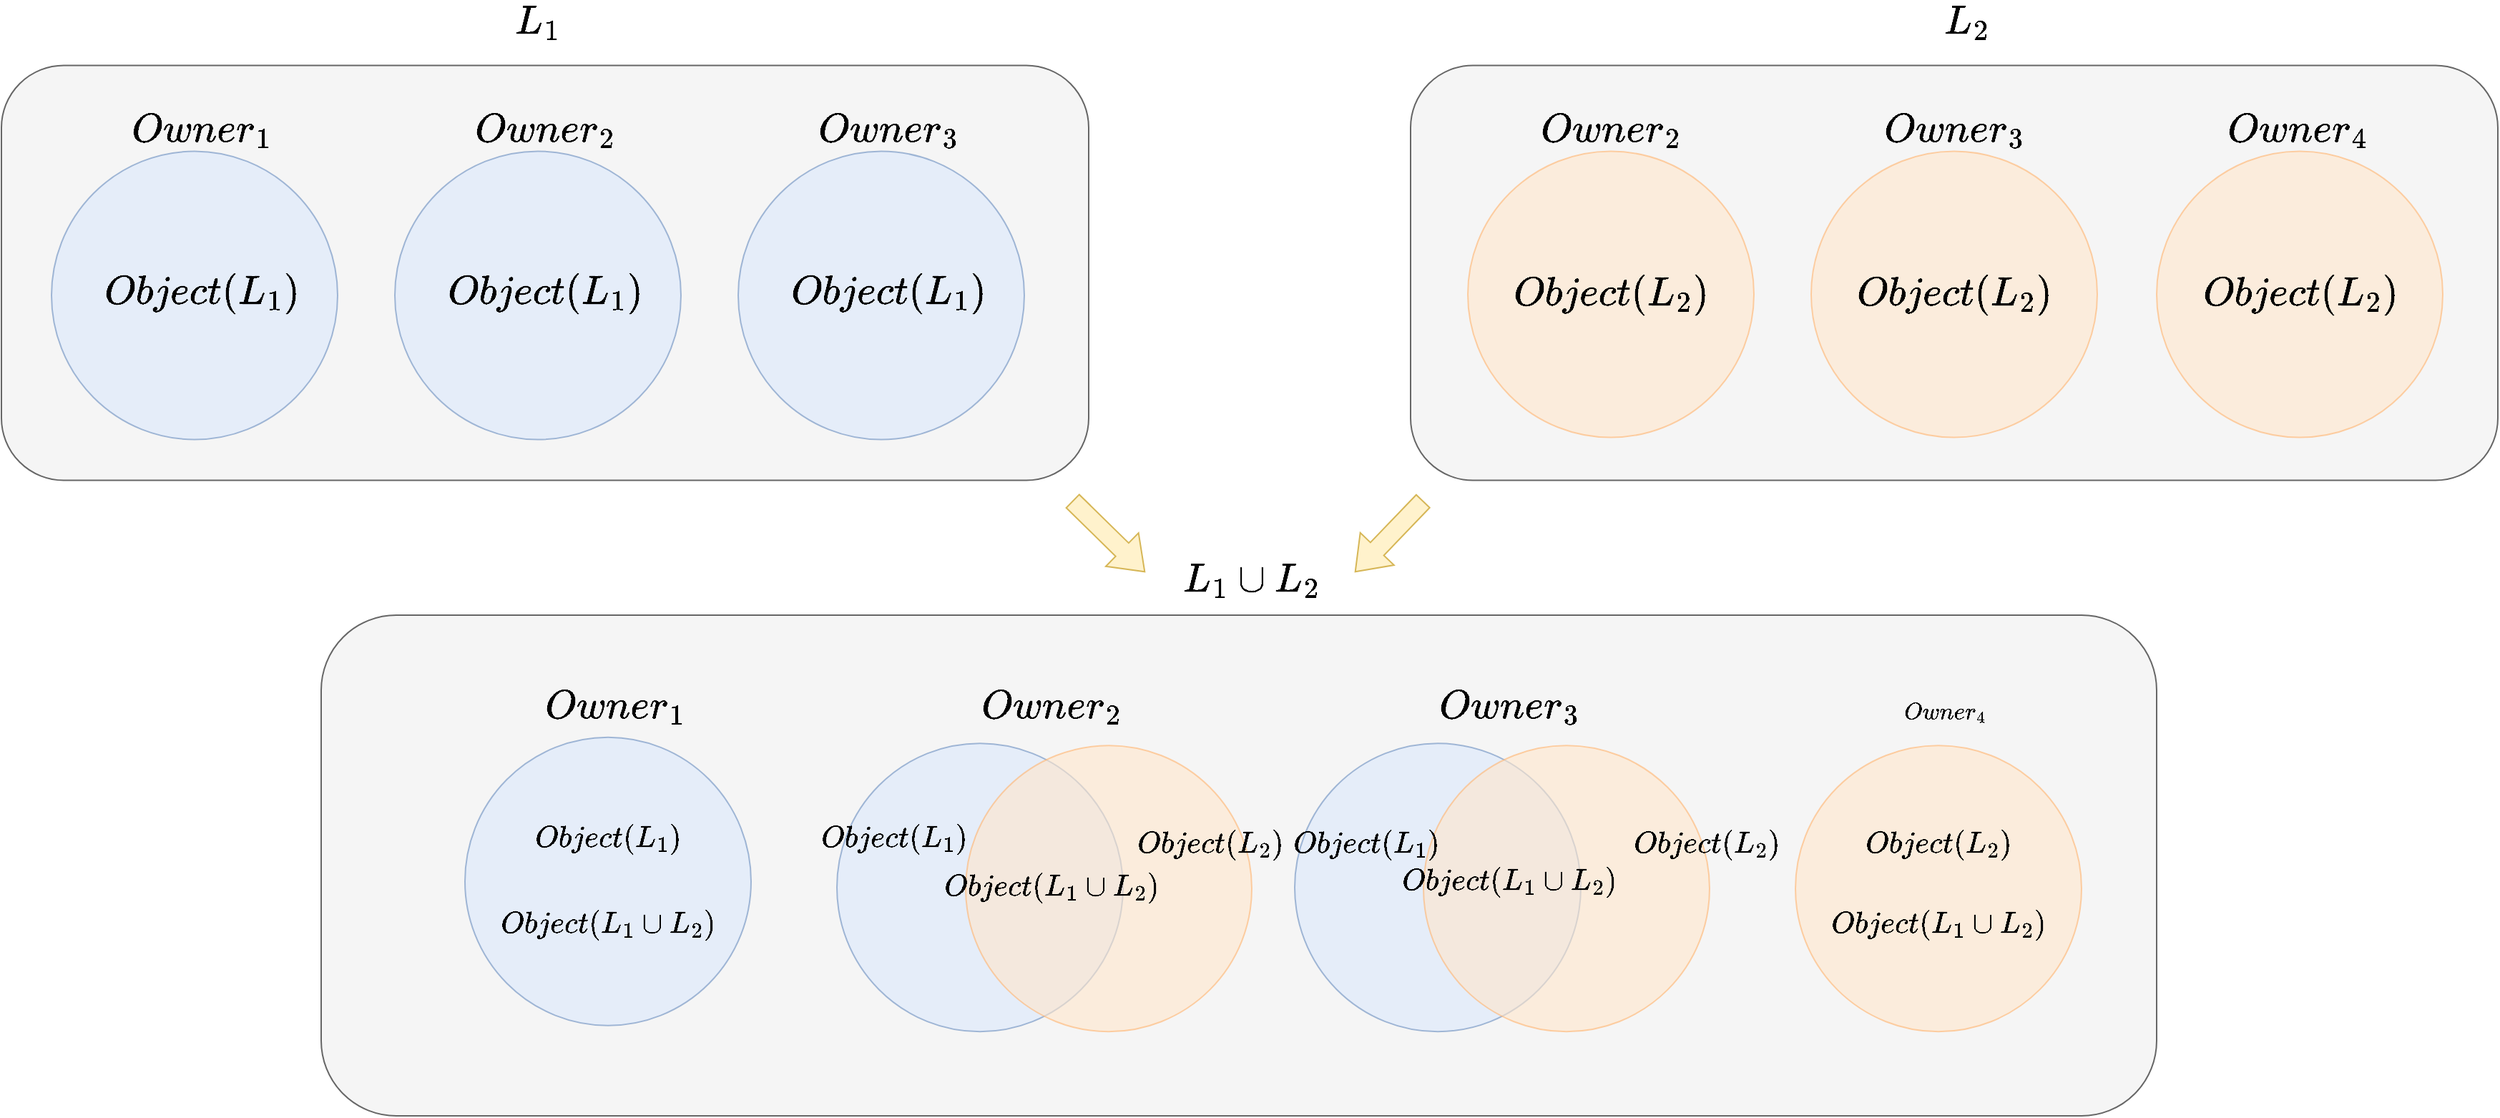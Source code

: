 <mxfile version="21.2.9" type="github">
  <diagram name="第 1 页" id="-tU2giaiC4PwmeR-Xja7">
    <mxGraphModel dx="2876" dy="1126" grid="1" gridSize="10" guides="1" tooltips="1" connect="1" arrows="1" fold="1" page="1" pageScale="1" pageWidth="827" pageHeight="1169" math="1" shadow="0">
      <root>
        <mxCell id="0" />
        <mxCell id="1" parent="0" />
        <mxCell id="G7wpn1RSfVlJ9Cp6VC8K-64" value="" style="rounded=1;whiteSpace=wrap;html=1;fontFamily=Helvetica;fontSize=12;fillColor=#f5f5f5;fontColor=#333333;strokeColor=#666666;" vertex="1" parent="1">
          <mxGeometry x="-191.5" y="1140" width="1283" height="350" as="geometry" />
        </mxCell>
        <mxCell id="G7wpn1RSfVlJ9Cp6VC8K-35" value="" style="ellipse;fillColor=#dae8fc;strokeColor=#6c8ebf;html=1;opacity=60;" vertex="1" parent="1">
          <mxGeometry x="169" y="1229.62" width="200" height="201.5" as="geometry" />
        </mxCell>
        <mxCell id="G7wpn1RSfVlJ9Cp6VC8K-36" value="" style="ellipse;fillColor=#ffe6cc;opacity=60;strokeColor=#FFB570;html=1;" vertex="1" parent="1">
          <mxGeometry x="259" y="1231.12" width="200" height="200" as="geometry" />
        </mxCell>
        <mxCell id="G7wpn1RSfVlJ9Cp6VC8K-37" value="&lt;font style=&quot;font-size: 18px;&quot;&gt;$$Object(L_1)$$&lt;/font&gt;" style="text;html=1;strokeColor=none;fillColor=none;align=center;verticalAlign=middle;whiteSpace=wrap;rounded=0;" vertex="1" parent="1">
          <mxGeometry x="159" y="1281.12" width="100" height="30" as="geometry" />
        </mxCell>
        <mxCell id="G7wpn1RSfVlJ9Cp6VC8K-38" value="&lt;font style=&quot;font-size: 18px;&quot;&gt;$$Object(L_2)$$&lt;/font&gt;" style="text;html=1;strokeColor=none;fillColor=none;align=center;verticalAlign=middle;whiteSpace=wrap;rounded=0;" vertex="1" parent="1">
          <mxGeometry x="380" y="1285.37" width="100" height="30" as="geometry" />
        </mxCell>
        <mxCell id="G7wpn1RSfVlJ9Cp6VC8K-39" value="&lt;font style=&quot;font-size: 18px;&quot;&gt;$$Object(L_1\cup L_2)$$&lt;/font&gt;" style="text;html=1;strokeColor=none;fillColor=none;align=center;verticalAlign=middle;whiteSpace=wrap;rounded=0;" vertex="1" parent="1">
          <mxGeometry x="269" y="1315.37" width="100" height="30" as="geometry" />
        </mxCell>
        <mxCell id="G7wpn1RSfVlJ9Cp6VC8K-40" value="&lt;font style=&quot;font-size: 24px;&quot;&gt;$$Owner_2$$&lt;/font&gt;" style="text;html=1;strokeColor=none;fillColor=none;align=center;verticalAlign=middle;whiteSpace=wrap;rounded=0;" vertex="1" parent="1">
          <mxGeometry x="284" y="1188.62" width="70" height="30" as="geometry" />
        </mxCell>
        <mxCell id="G7wpn1RSfVlJ9Cp6VC8K-41" value="" style="ellipse;fillColor=#dae8fc;strokeColor=#6c8ebf;html=1;opacity=60;" vertex="1" parent="1">
          <mxGeometry x="489" y="1229.62" width="200" height="201.5" as="geometry" />
        </mxCell>
        <mxCell id="G7wpn1RSfVlJ9Cp6VC8K-42" value="" style="ellipse;fillColor=#ffe6cc;opacity=60;strokeColor=#FFB570;html=1;" vertex="1" parent="1">
          <mxGeometry x="579" y="1231.12" width="200" height="200" as="geometry" />
        </mxCell>
        <mxCell id="G7wpn1RSfVlJ9Cp6VC8K-45" value="&lt;font style=&quot;font-size: 18px;&quot;&gt;$$Object(L_1\cup L_2)$$&lt;/font&gt;" style="text;html=1;strokeColor=none;fillColor=none;align=center;verticalAlign=middle;whiteSpace=wrap;rounded=0;" vertex="1" parent="1">
          <mxGeometry x="589" y="1311.12" width="100" height="30" as="geometry" />
        </mxCell>
        <mxCell id="G7wpn1RSfVlJ9Cp6VC8K-46" value="&lt;font style=&quot;font-size: 24px;&quot;&gt;$$Owner_3$$&lt;/font&gt;" style="text;html=1;strokeColor=none;fillColor=none;align=center;verticalAlign=middle;whiteSpace=wrap;rounded=0;" vertex="1" parent="1">
          <mxGeometry x="604" y="1188.62" width="70" height="30" as="geometry" />
        </mxCell>
        <mxCell id="G7wpn1RSfVlJ9Cp6VC8K-53" value="" style="ellipse;fillColor=#dae8fc;strokeColor=#6c8ebf;html=1;opacity=60;" vertex="1" parent="1">
          <mxGeometry x="-91" y="1225.37" width="200" height="201.5" as="geometry" />
        </mxCell>
        <mxCell id="G7wpn1RSfVlJ9Cp6VC8K-54" value="&lt;font style=&quot;font-size: 24px;&quot;&gt;$$Owner_1$$&lt;/font&gt;" style="text;html=1;strokeColor=none;fillColor=none;align=center;verticalAlign=middle;whiteSpace=wrap;rounded=0;" vertex="1" parent="1">
          <mxGeometry x="-21" y="1188.62" width="70" height="30" as="geometry" />
        </mxCell>
        <mxCell id="G7wpn1RSfVlJ9Cp6VC8K-57" value="&lt;font style=&quot;font-size: 14px;&quot;&gt;$$Owner_4$$&lt;/font&gt;" style="text;html=1;strokeColor=none;fillColor=none;align=center;verticalAlign=middle;whiteSpace=wrap;rounded=0;" vertex="1" parent="1">
          <mxGeometry x="909" y="1192.87" width="70" height="30" as="geometry" />
        </mxCell>
        <mxCell id="G7wpn1RSfVlJ9Cp6VC8K-59" value="" style="ellipse;fillColor=#ffe6cc;opacity=60;strokeColor=#FFB570;html=1;" vertex="1" parent="1">
          <mxGeometry x="839" y="1231.12" width="200" height="200" as="geometry" />
        </mxCell>
        <mxCell id="G7wpn1RSfVlJ9Cp6VC8K-58" value="&lt;font style=&quot;font-size: 18px;&quot;&gt;$$Object(L_2)$$&lt;/font&gt;" style="text;html=1;strokeColor=none;fillColor=none;align=center;verticalAlign=middle;whiteSpace=wrap;rounded=0;" vertex="1" parent="1">
          <mxGeometry x="889" y="1285.37" width="100" height="30" as="geometry" />
        </mxCell>
        <mxCell id="G7wpn1RSfVlJ9Cp6VC8K-61" value="&lt;font style=&quot;font-size: 18px;&quot;&gt;$$Object(L_1\cup L_2)$$&lt;/font&gt;" style="text;html=1;strokeColor=none;fillColor=none;align=center;verticalAlign=middle;whiteSpace=wrap;rounded=0;" vertex="1" parent="1">
          <mxGeometry x="-41" y="1341.12" width="100" height="30" as="geometry" />
        </mxCell>
        <mxCell id="G7wpn1RSfVlJ9Cp6VC8K-63" value="&lt;font style=&quot;font-size: 18px;&quot;&gt;$$Object(L_1\cup L_2)$$&lt;/font&gt;" style="text;html=1;strokeColor=none;fillColor=none;align=center;verticalAlign=middle;whiteSpace=wrap;rounded=0;" vertex="1" parent="1">
          <mxGeometry x="889" y="1341.12" width="100" height="30" as="geometry" />
        </mxCell>
        <mxCell id="G7wpn1RSfVlJ9Cp6VC8K-65" value="" style="rounded=1;whiteSpace=wrap;html=1;fontFamily=Helvetica;fontSize=12;fillColor=#f5f5f5;fontColor=#333333;strokeColor=#666666;" vertex="1" parent="1">
          <mxGeometry x="-415" y="755.75" width="760" height="290" as="geometry" />
        </mxCell>
        <mxCell id="G7wpn1RSfVlJ9Cp6VC8K-66" value="" style="ellipse;fillColor=#dae8fc;strokeColor=#6c8ebf;html=1;opacity=60;" vertex="1" parent="1">
          <mxGeometry x="-380" y="815.75" width="200" height="201.5" as="geometry" />
        </mxCell>
        <mxCell id="G7wpn1RSfVlJ9Cp6VC8K-67" value="&lt;font style=&quot;font-size: 24px;&quot;&gt;$$Owner_1$$&lt;/font&gt;" style="text;html=1;strokeColor=none;fillColor=none;align=center;verticalAlign=middle;whiteSpace=wrap;rounded=0;" vertex="1" parent="1">
          <mxGeometry x="-310" y="785.75" width="70" height="30" as="geometry" />
        </mxCell>
        <mxCell id="G7wpn1RSfVlJ9Cp6VC8K-68" value="" style="ellipse;fillColor=#dae8fc;strokeColor=#6c8ebf;html=1;opacity=60;" vertex="1" parent="1">
          <mxGeometry x="-140" y="815.75" width="200" height="201.5" as="geometry" />
        </mxCell>
        <mxCell id="G7wpn1RSfVlJ9Cp6VC8K-69" value="&lt;font style=&quot;font-size: 24px;&quot;&gt;$$Owner_2$$&lt;/font&gt;" style="text;html=1;strokeColor=none;fillColor=none;align=center;verticalAlign=middle;whiteSpace=wrap;rounded=0;" vertex="1" parent="1">
          <mxGeometry x="-70" y="785.75" width="70" height="30" as="geometry" />
        </mxCell>
        <mxCell id="G7wpn1RSfVlJ9Cp6VC8K-70" value="" style="ellipse;fillColor=#dae8fc;strokeColor=#6c8ebf;html=1;opacity=60;" vertex="1" parent="1">
          <mxGeometry x="100" y="815.75" width="200" height="201.5" as="geometry" />
        </mxCell>
        <mxCell id="G7wpn1RSfVlJ9Cp6VC8K-71" value="&lt;font style=&quot;font-size: 24px;&quot;&gt;$$Owner_3$$&lt;/font&gt;" style="text;html=1;strokeColor=none;fillColor=none;align=center;verticalAlign=middle;whiteSpace=wrap;rounded=0;" vertex="1" parent="1">
          <mxGeometry x="170" y="785.75" width="70" height="30" as="geometry" />
        </mxCell>
        <mxCell id="G7wpn1RSfVlJ9Cp6VC8K-72" value="" style="rounded=1;whiteSpace=wrap;html=1;fontFamily=Helvetica;fontSize=12;fillColor=#f5f5f5;fontColor=#333333;strokeColor=#666666;" vertex="1" parent="1">
          <mxGeometry x="570" y="755.75" width="760" height="290" as="geometry" />
        </mxCell>
        <mxCell id="G7wpn1RSfVlJ9Cp6VC8K-74" value="&lt;font style=&quot;font-size: 24px;&quot;&gt;$$Owner_2$$&lt;/font&gt;" style="text;html=1;strokeColor=none;fillColor=none;align=center;verticalAlign=middle;whiteSpace=wrap;rounded=0;" vertex="1" parent="1">
          <mxGeometry x="675" y="785.75" width="70" height="30" as="geometry" />
        </mxCell>
        <mxCell id="G7wpn1RSfVlJ9Cp6VC8K-76" value="&lt;font style=&quot;font-size: 24px;&quot;&gt;$$Owner_3$$&lt;/font&gt;" style="text;html=1;strokeColor=none;fillColor=none;align=center;verticalAlign=middle;whiteSpace=wrap;rounded=0;" vertex="1" parent="1">
          <mxGeometry x="915" y="785.75" width="70" height="30" as="geometry" />
        </mxCell>
        <mxCell id="G7wpn1RSfVlJ9Cp6VC8K-78" value="&lt;font style=&quot;font-size: 24px;&quot;&gt;$$Owner_4$$&lt;/font&gt;" style="text;html=1;strokeColor=none;fillColor=none;align=center;verticalAlign=middle;whiteSpace=wrap;rounded=0;" vertex="1" parent="1">
          <mxGeometry x="1155" y="785.75" width="70" height="30" as="geometry" />
        </mxCell>
        <mxCell id="G7wpn1RSfVlJ9Cp6VC8K-80" value="" style="ellipse;fillColor=#ffe6cc;opacity=60;strokeColor=#FFB570;html=1;" vertex="1" parent="1">
          <mxGeometry x="610" y="815.75" width="200" height="200" as="geometry" />
        </mxCell>
        <mxCell id="G7wpn1RSfVlJ9Cp6VC8K-81" value="" style="ellipse;fillColor=#ffe6cc;opacity=60;strokeColor=#FFB570;html=1;" vertex="1" parent="1">
          <mxGeometry x="850" y="815.75" width="200" height="200" as="geometry" />
        </mxCell>
        <mxCell id="G7wpn1RSfVlJ9Cp6VC8K-82" value="" style="ellipse;fillColor=#ffe6cc;opacity=60;strokeColor=#FFB570;html=1;" vertex="1" parent="1">
          <mxGeometry x="1091.5" y="815.75" width="200" height="200" as="geometry" />
        </mxCell>
        <mxCell id="G7wpn1RSfVlJ9Cp6VC8K-83" value="&lt;font style=&quot;font-size: 24px;&quot;&gt;$$Object(L_1)$$&lt;/font&gt;" style="text;html=1;strokeColor=none;fillColor=none;align=center;verticalAlign=middle;whiteSpace=wrap;rounded=0;" vertex="1" parent="1">
          <mxGeometry x="-325" y="900.0" width="100" height="30" as="geometry" />
        </mxCell>
        <mxCell id="G7wpn1RSfVlJ9Cp6VC8K-84" value="&lt;font style=&quot;font-size: 24px;&quot;&gt;$$Object(L_1)$$&lt;/font&gt;" style="text;html=1;strokeColor=none;fillColor=none;align=center;verticalAlign=middle;whiteSpace=wrap;rounded=0;" vertex="1" parent="1">
          <mxGeometry x="-85" y="900.0" width="100" height="30" as="geometry" />
        </mxCell>
        <mxCell id="G7wpn1RSfVlJ9Cp6VC8K-85" value="&lt;font style=&quot;font-size: 24px;&quot;&gt;$$Object(L_1)$$&lt;/font&gt;" style="text;html=1;strokeColor=none;fillColor=none;align=center;verticalAlign=middle;whiteSpace=wrap;rounded=0;" vertex="1" parent="1">
          <mxGeometry x="155" y="900.0" width="100" height="30" as="geometry" />
        </mxCell>
        <mxCell id="G7wpn1RSfVlJ9Cp6VC8K-86" value="&lt;font style=&quot;font-size: 24px;&quot;&gt;$$Object(L_2)$$&lt;/font&gt;" style="text;html=1;strokeColor=none;fillColor=none;align=center;verticalAlign=middle;whiteSpace=wrap;rounded=0;" vertex="1" parent="1">
          <mxGeometry x="660" y="900.75" width="100" height="30" as="geometry" />
        </mxCell>
        <mxCell id="G7wpn1RSfVlJ9Cp6VC8K-87" value="&lt;font style=&quot;font-size: 24px;&quot;&gt;$$Object(L_2)$$&lt;/font&gt;" style="text;html=1;strokeColor=none;fillColor=none;align=center;verticalAlign=middle;whiteSpace=wrap;rounded=0;" vertex="1" parent="1">
          <mxGeometry x="900" y="900.75" width="100" height="30" as="geometry" />
        </mxCell>
        <mxCell id="G7wpn1RSfVlJ9Cp6VC8K-88" value="&lt;font style=&quot;font-size: 24px;&quot;&gt;$$Object(L_2)$$&lt;/font&gt;" style="text;html=1;strokeColor=none;fillColor=none;align=center;verticalAlign=middle;whiteSpace=wrap;rounded=0;" vertex="1" parent="1">
          <mxGeometry x="1141.5" y="900.75" width="100" height="30" as="geometry" />
        </mxCell>
        <mxCell id="G7wpn1RSfVlJ9Cp6VC8K-89" value="" style="shape=flexArrow;endArrow=classic;html=1;rounded=0;fontFamily=Helvetica;fontSize=12;fontColor=default;fillColor=#fff2cc;strokeColor=#d6b656;endWidth=18.667;endSize=7.017;width=13;" edge="1" parent="1">
          <mxGeometry width="50" height="50" relative="1" as="geometry">
            <mxPoint x="333.5" y="1060" as="sourcePoint" />
            <mxPoint x="384.5" y="1110" as="targetPoint" />
          </mxGeometry>
        </mxCell>
        <mxCell id="G7wpn1RSfVlJ9Cp6VC8K-90" value="" style="shape=flexArrow;endArrow=classic;html=1;rounded=0;fontFamily=Helvetica;fontSize=12;fontColor=default;fillColor=#fff2cc;strokeColor=#d6b656;endWidth=18.667;endSize=7.017;width=13;" edge="1" parent="1">
          <mxGeometry width="50" height="50" relative="1" as="geometry">
            <mxPoint x="579" y="1060" as="sourcePoint" />
            <mxPoint x="531" y="1110" as="targetPoint" />
          </mxGeometry>
        </mxCell>
        <mxCell id="G7wpn1RSfVlJ9Cp6VC8K-91" value="&lt;font style=&quot;font-size: 24px;&quot;&gt;$$L_1$$&lt;/font&gt;" style="text;html=1;strokeColor=none;fillColor=none;align=center;verticalAlign=middle;whiteSpace=wrap;rounded=0;fontSize=12;fontFamily=Helvetica;fontColor=default;" vertex="1" parent="1">
          <mxGeometry x="-70" y="710" width="60" height="30" as="geometry" />
        </mxCell>
        <mxCell id="G7wpn1RSfVlJ9Cp6VC8K-92" value="&lt;font style=&quot;font-size: 24px;&quot;&gt;$$L_2$$&lt;/font&gt;" style="text;html=1;strokeColor=none;fillColor=none;align=center;verticalAlign=middle;whiteSpace=wrap;rounded=0;fontSize=12;fontFamily=Helvetica;fontColor=default;" vertex="1" parent="1">
          <mxGeometry x="929" y="710" width="60" height="30" as="geometry" />
        </mxCell>
        <mxCell id="G7wpn1RSfVlJ9Cp6VC8K-93" value="&lt;font style=&quot;font-size: 24px;&quot;&gt;$$L_1\cup L_2$$&lt;/font&gt;" style="text;html=1;strokeColor=none;fillColor=none;align=center;verticalAlign=middle;whiteSpace=wrap;rounded=0;fontSize=12;fontFamily=Helvetica;fontColor=default;" vertex="1" parent="1">
          <mxGeometry x="429" y="1100" width="60" height="30" as="geometry" />
        </mxCell>
        <mxCell id="G7wpn1RSfVlJ9Cp6VC8K-94" value="&lt;font style=&quot;font-size: 18px;&quot;&gt;$$Object(L_1)$$&lt;/font&gt;" style="text;html=1;strokeColor=none;fillColor=none;align=center;verticalAlign=middle;whiteSpace=wrap;rounded=0;" vertex="1" parent="1">
          <mxGeometry x="-41" y="1281.12" width="100" height="30" as="geometry" />
        </mxCell>
        <mxCell id="G7wpn1RSfVlJ9Cp6VC8K-96" value="&lt;font style=&quot;font-size: 18px;&quot;&gt;$$Object(L_1)$$&lt;/font&gt;" style="text;html=1;strokeColor=none;fillColor=none;align=center;verticalAlign=middle;whiteSpace=wrap;rounded=0;" vertex="1" parent="1">
          <mxGeometry x="489" y="1285.37" width="100" height="30" as="geometry" />
        </mxCell>
        <mxCell id="G7wpn1RSfVlJ9Cp6VC8K-97" value="&lt;font style=&quot;font-size: 18px;&quot;&gt;$$Object(L_2)$$&lt;/font&gt;" style="text;html=1;strokeColor=none;fillColor=none;align=center;verticalAlign=middle;whiteSpace=wrap;rounded=0;" vertex="1" parent="1">
          <mxGeometry x="727" y="1285.37" width="100" height="30" as="geometry" />
        </mxCell>
      </root>
    </mxGraphModel>
  </diagram>
</mxfile>
